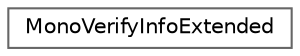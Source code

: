 digraph "Graphical Class Hierarchy"
{
 // LATEX_PDF_SIZE
  bgcolor="transparent";
  edge [fontname=Helvetica,fontsize=10,labelfontname=Helvetica,labelfontsize=10];
  node [fontname=Helvetica,fontsize=10,shape=box,height=0.2,width=0.4];
  rankdir="LR";
  Node0 [label="MonoVerifyInfoExtended",height=0.2,width=0.4,color="grey40", fillcolor="white", style="filled",URL="$struct_mono_verify_info_extended.html",tooltip=" "];
}
